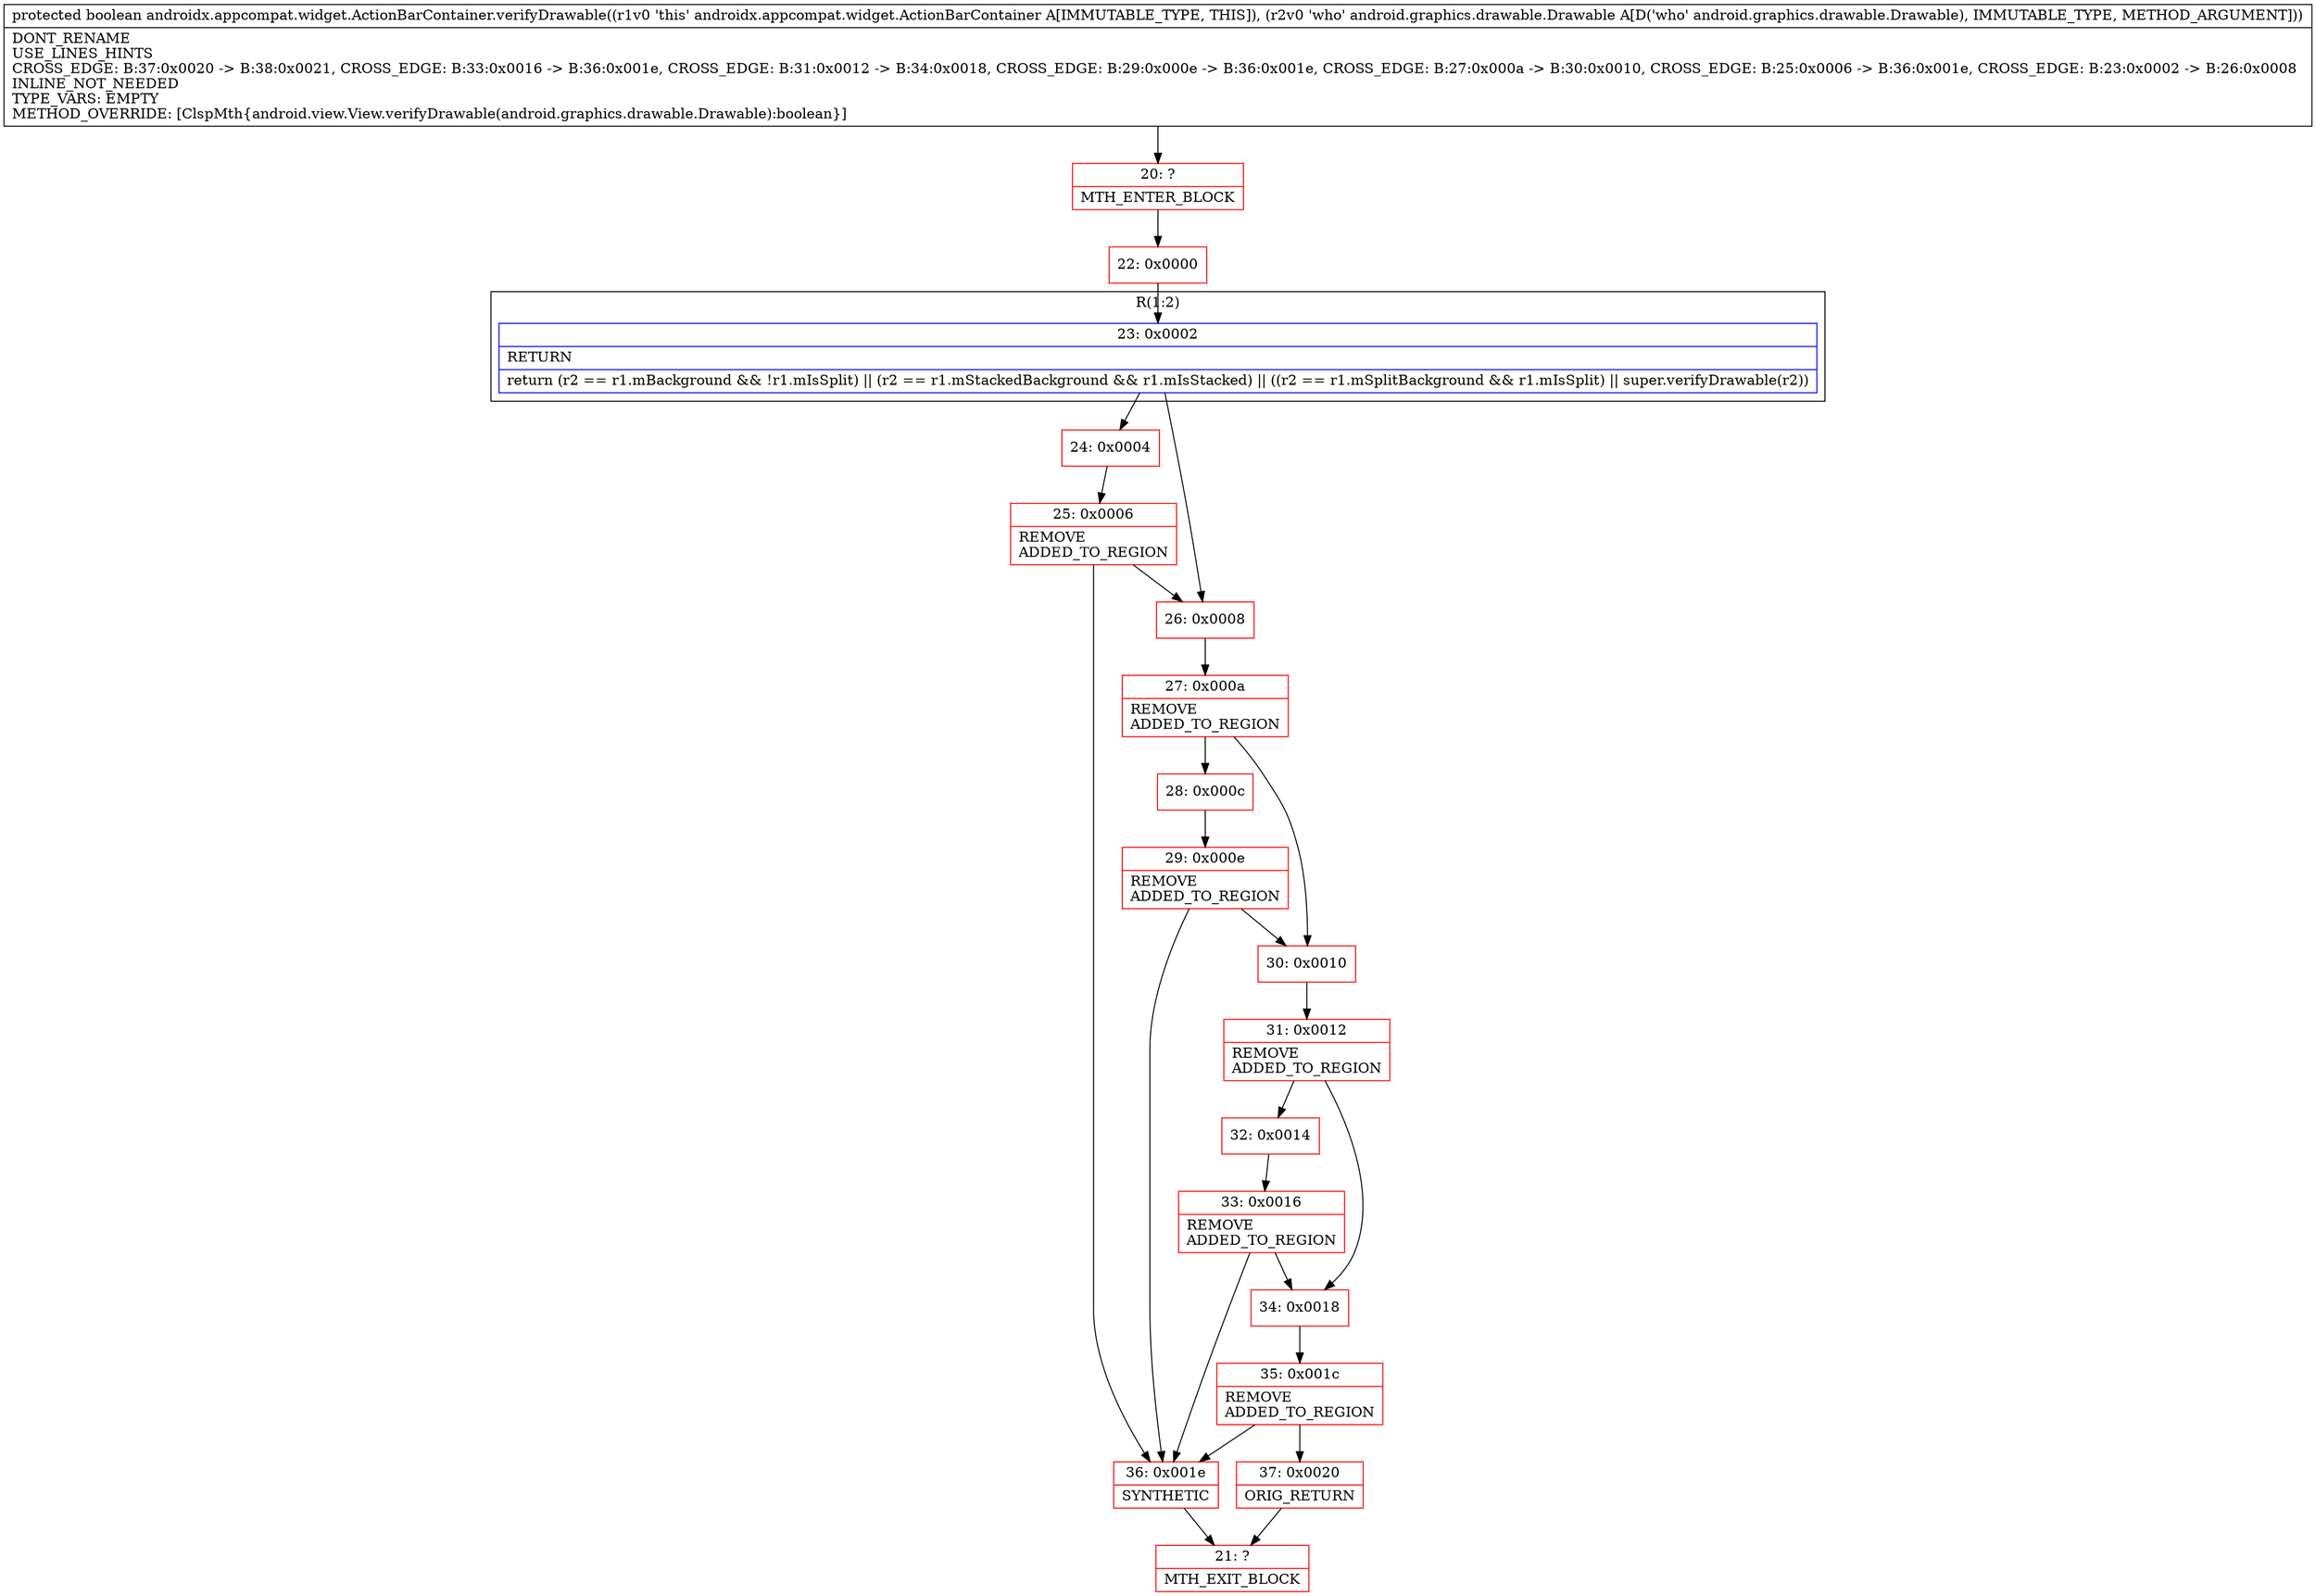 digraph "CFG forandroidx.appcompat.widget.ActionBarContainer.verifyDrawable(Landroid\/graphics\/drawable\/Drawable;)Z" {
subgraph cluster_Region_1168060391 {
label = "R(1:2)";
node [shape=record,color=blue];
Node_23 [shape=record,label="{23\:\ 0x0002|RETURN\l|return (r2 == r1.mBackground && !r1.mIsSplit) \|\| (r2 == r1.mStackedBackground && r1.mIsStacked) \|\| ((r2 == r1.mSplitBackground && r1.mIsSplit) \|\| super.verifyDrawable(r2))\l}"];
}
Node_20 [shape=record,color=red,label="{20\:\ ?|MTH_ENTER_BLOCK\l}"];
Node_22 [shape=record,color=red,label="{22\:\ 0x0000}"];
Node_24 [shape=record,color=red,label="{24\:\ 0x0004}"];
Node_25 [shape=record,color=red,label="{25\:\ 0x0006|REMOVE\lADDED_TO_REGION\l}"];
Node_36 [shape=record,color=red,label="{36\:\ 0x001e|SYNTHETIC\l}"];
Node_21 [shape=record,color=red,label="{21\:\ ?|MTH_EXIT_BLOCK\l}"];
Node_26 [shape=record,color=red,label="{26\:\ 0x0008}"];
Node_27 [shape=record,color=red,label="{27\:\ 0x000a|REMOVE\lADDED_TO_REGION\l}"];
Node_28 [shape=record,color=red,label="{28\:\ 0x000c}"];
Node_29 [shape=record,color=red,label="{29\:\ 0x000e|REMOVE\lADDED_TO_REGION\l}"];
Node_30 [shape=record,color=red,label="{30\:\ 0x0010}"];
Node_31 [shape=record,color=red,label="{31\:\ 0x0012|REMOVE\lADDED_TO_REGION\l}"];
Node_32 [shape=record,color=red,label="{32\:\ 0x0014}"];
Node_33 [shape=record,color=red,label="{33\:\ 0x0016|REMOVE\lADDED_TO_REGION\l}"];
Node_34 [shape=record,color=red,label="{34\:\ 0x0018}"];
Node_35 [shape=record,color=red,label="{35\:\ 0x001c|REMOVE\lADDED_TO_REGION\l}"];
Node_37 [shape=record,color=red,label="{37\:\ 0x0020|ORIG_RETURN\l}"];
MethodNode[shape=record,label="{protected boolean androidx.appcompat.widget.ActionBarContainer.verifyDrawable((r1v0 'this' androidx.appcompat.widget.ActionBarContainer A[IMMUTABLE_TYPE, THIS]), (r2v0 'who' android.graphics.drawable.Drawable A[D('who' android.graphics.drawable.Drawable), IMMUTABLE_TYPE, METHOD_ARGUMENT]))  | DONT_RENAME\lUSE_LINES_HINTS\lCROSS_EDGE: B:37:0x0020 \-\> B:38:0x0021, CROSS_EDGE: B:33:0x0016 \-\> B:36:0x001e, CROSS_EDGE: B:31:0x0012 \-\> B:34:0x0018, CROSS_EDGE: B:29:0x000e \-\> B:36:0x001e, CROSS_EDGE: B:27:0x000a \-\> B:30:0x0010, CROSS_EDGE: B:25:0x0006 \-\> B:36:0x001e, CROSS_EDGE: B:23:0x0002 \-\> B:26:0x0008\lINLINE_NOT_NEEDED\lTYPE_VARS: EMPTY\lMETHOD_OVERRIDE: [ClspMth\{android.view.View.verifyDrawable(android.graphics.drawable.Drawable):boolean\}]\l}"];
MethodNode -> Node_20;Node_23 -> Node_24;
Node_23 -> Node_26;
Node_20 -> Node_22;
Node_22 -> Node_23;
Node_24 -> Node_25;
Node_25 -> Node_26;
Node_25 -> Node_36;
Node_36 -> Node_21;
Node_26 -> Node_27;
Node_27 -> Node_28;
Node_27 -> Node_30;
Node_28 -> Node_29;
Node_29 -> Node_30;
Node_29 -> Node_36;
Node_30 -> Node_31;
Node_31 -> Node_32;
Node_31 -> Node_34;
Node_32 -> Node_33;
Node_33 -> Node_34;
Node_33 -> Node_36;
Node_34 -> Node_35;
Node_35 -> Node_36;
Node_35 -> Node_37;
Node_37 -> Node_21;
}

